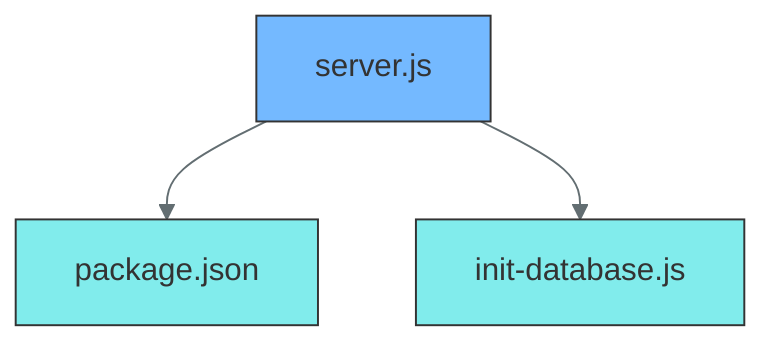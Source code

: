 graph TB
classDef package-node fill:#a29bfe,stroke:#2d3436,shape:ellipse
classDef package-scope-node fill:#ffeaa7,stroke:#2d3436,shape:stadium

  %% Package Scopes

  %% Node Definitions & Styles
  node0["package.json"];
  style node0 fill:#81ecec,stroke:#333,stroke-width:1px
  node1["init-database.js"];
  style node1 fill:#81ecec,stroke:#333,stroke-width:1px
  node2["server.js"];
  style node2 fill:#74b9ff,stroke:#333,stroke-width:1px

  %% Edge Definitions
  node2 --> node0
  linkStyle 0 stroke:#636e72,stroke-width:1px
  node2 --> node1
  linkStyle 1 stroke:#636e72,stroke-width:1px